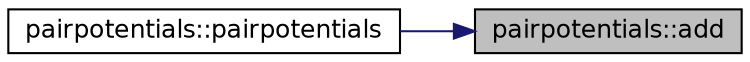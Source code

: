 digraph "pairpotentials::add"
{
 // INTERACTIVE_SVG=YES
 // LATEX_PDF_SIZE
  bgcolor="transparent";
  edge [fontname="Helvetica",fontsize="12",labelfontname="Helvetica",labelfontsize="12"];
  node [fontname="Helvetica",fontsize="12",shape=record];
  rankdir="RL";
  Node1 [label="pairpotentials::add",height=0.2,width=0.4,color="black", fillcolor="grey75", style="filled", fontcolor="black",tooltip="Add a potentials."];
  Node1 -> Node2 [dir="back",color="midnightblue",fontsize="12",style="solid",fontname="Helvetica"];
  Node2 [label="pairpotentials::pairpotentials",height=0.2,width=0.4,color="black",URL="$structpairpotentials_ab76e50aab62cfaa68a09fc58e9e3d333.html#ab76e50aab62cfaa68a09fc58e9e3d333",tooltip="Constructor."];
}
